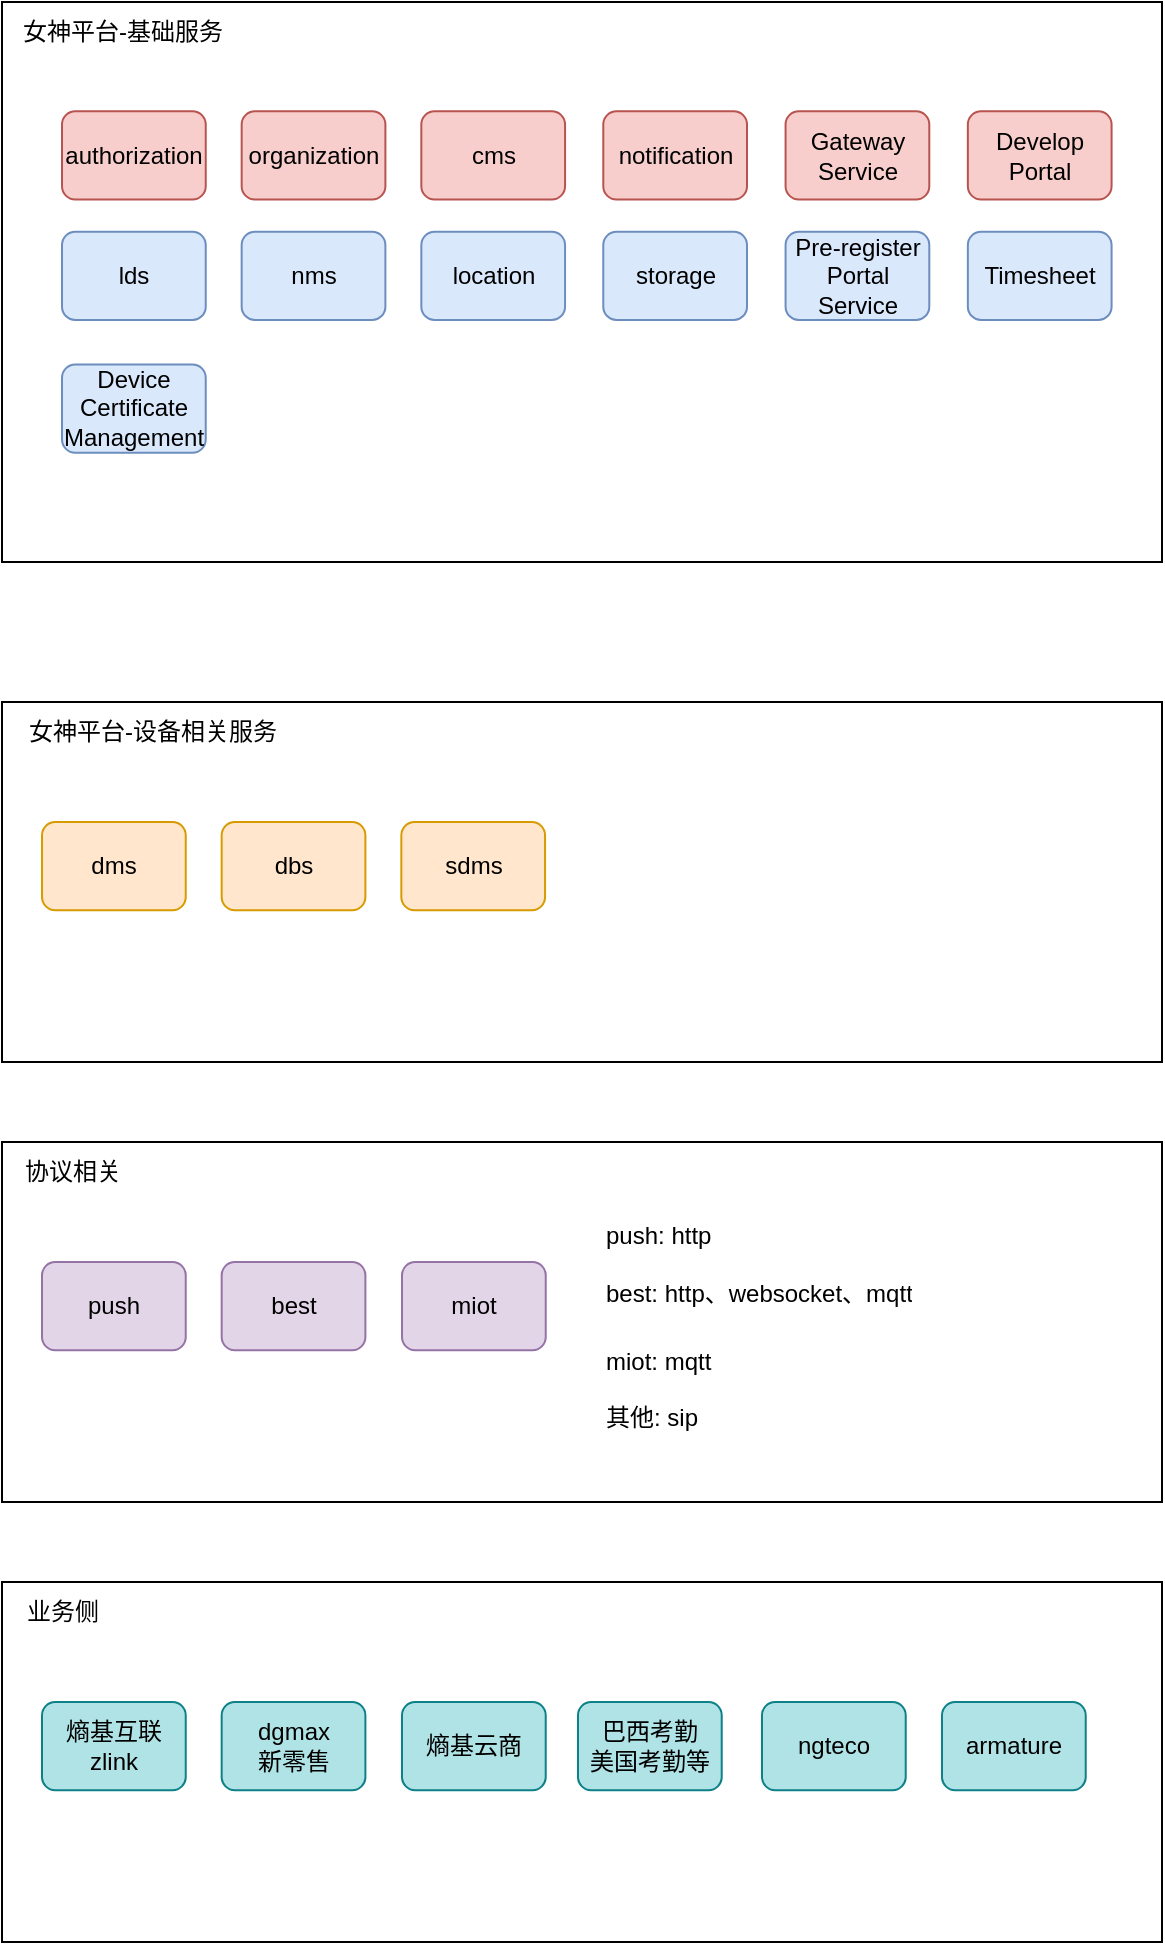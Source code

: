 <mxfile version="26.0.5">
  <diagram name="第 1 页" id="KgzwI31-3PYwTTHBe7HM">
    <mxGraphModel dx="794" dy="587" grid="1" gridSize="10" guides="1" tooltips="1" connect="1" arrows="1" fold="1" page="1" pageScale="1" pageWidth="827" pageHeight="1169" math="0" shadow="0">
      <root>
        <mxCell id="0" />
        <mxCell id="1" parent="0" />
        <mxCell id="RfGJbgL4CRtYobNIMYtS-4" value="" style="group" vertex="1" connectable="0" parent="1">
          <mxGeometry x="90" y="30" width="580" height="280" as="geometry" />
        </mxCell>
        <mxCell id="RfGJbgL4CRtYobNIMYtS-2" value="" style="rounded=0;whiteSpace=wrap;html=1;" vertex="1" parent="RfGJbgL4CRtYobNIMYtS-4">
          <mxGeometry width="580" height="280.0" as="geometry" />
        </mxCell>
        <mxCell id="RfGJbgL4CRtYobNIMYtS-3" value="女神平台-基础服务" style="text;html=1;align=center;verticalAlign=middle;resizable=0;points=[];autosize=1;strokeColor=none;fillColor=none;" vertex="1" parent="RfGJbgL4CRtYobNIMYtS-4">
          <mxGeometry width="120" height="30" as="geometry" />
        </mxCell>
        <mxCell id="RfGJbgL4CRtYobNIMYtS-6" value="authorization" style="rounded=1;whiteSpace=wrap;html=1;fillColor=#f8cecc;strokeColor=#b85450;" vertex="1" parent="RfGJbgL4CRtYobNIMYtS-4">
          <mxGeometry x="30.003" y="54.615" width="71.865" height="44.115" as="geometry" />
        </mxCell>
        <mxCell id="RfGJbgL4CRtYobNIMYtS-7" value="organiz&lt;span style=&quot;background-color: transparent; color: light-dark(rgb(0, 0, 0), rgb(255, 255, 255));&quot;&gt;ation&lt;/span&gt;" style="rounded=1;whiteSpace=wrap;html=1;fillColor=#f8cecc;strokeColor=#b85450;" vertex="1" parent="RfGJbgL4CRtYobNIMYtS-4">
          <mxGeometry x="119.835" y="54.615" width="71.865" height="44.115" as="geometry" />
        </mxCell>
        <mxCell id="RfGJbgL4CRtYobNIMYtS-8" value="cms" style="rounded=1;whiteSpace=wrap;html=1;fillColor=#f8cecc;strokeColor=#b85450;" vertex="1" parent="RfGJbgL4CRtYobNIMYtS-4">
          <mxGeometry x="209.666" y="54.615" width="71.865" height="44.115" as="geometry" />
        </mxCell>
        <mxCell id="RfGJbgL4CRtYobNIMYtS-9" value="storage" style="rounded=1;whiteSpace=wrap;html=1;fillColor=#dae8fc;strokeColor=#6c8ebf;" vertex="1" parent="RfGJbgL4CRtYobNIMYtS-4">
          <mxGeometry x="300.641" y="114.859" width="71.865" height="44.115" as="geometry" />
        </mxCell>
        <mxCell id="RfGJbgL4CRtYobNIMYtS-10" value="location" style="rounded=1;whiteSpace=wrap;html=1;fillColor=#dae8fc;strokeColor=#6c8ebf;" vertex="1" parent="RfGJbgL4CRtYobNIMYtS-4">
          <mxGeometry x="209.667" y="114.859" width="71.865" height="44.115" as="geometry" />
        </mxCell>
        <mxCell id="RfGJbgL4CRtYobNIMYtS-11" value="lds" style="rounded=1;whiteSpace=wrap;html=1;fillColor=#dae8fc;strokeColor=#6c8ebf;" vertex="1" parent="RfGJbgL4CRtYobNIMYtS-4">
          <mxGeometry x="30.005" y="114.859" width="71.865" height="44.115" as="geometry" />
        </mxCell>
        <mxCell id="RfGJbgL4CRtYobNIMYtS-12" value="nms" style="rounded=1;whiteSpace=wrap;html=1;fillColor=#dae8fc;strokeColor=#6c8ebf;" vertex="1" parent="RfGJbgL4CRtYobNIMYtS-4">
          <mxGeometry x="119.83" y="114.859" width="71.865" height="44.115" as="geometry" />
        </mxCell>
        <mxCell id="RfGJbgL4CRtYobNIMYtS-23" value="notification" style="rounded=1;whiteSpace=wrap;html=1;fillColor=#f8cecc;strokeColor=#b85450;" vertex="1" parent="RfGJbgL4CRtYobNIMYtS-4">
          <mxGeometry x="300.641" y="54.615" width="71.865" height="44.115" as="geometry" />
        </mxCell>
        <mxCell id="RfGJbgL4CRtYobNIMYtS-24" value="Pre-register Portal Service" style="rounded=1;whiteSpace=wrap;html=1;fillColor=#dae8fc;strokeColor=#6c8ebf;" vertex="1" parent="RfGJbgL4CRtYobNIMYtS-4">
          <mxGeometry x="391.784" y="114.859" width="71.865" height="44.115" as="geometry" />
        </mxCell>
        <mxCell id="RfGJbgL4CRtYobNIMYtS-25" value="Timesheet" style="rounded=1;whiteSpace=wrap;html=1;fillColor=#dae8fc;strokeColor=#6c8ebf;" vertex="1" parent="RfGJbgL4CRtYobNIMYtS-4">
          <mxGeometry x="482.927" y="114.859" width="71.865" height="44.115" as="geometry" />
        </mxCell>
        <mxCell id="RfGJbgL4CRtYobNIMYtS-26" value="Gateway Service" style="rounded=1;whiteSpace=wrap;html=1;fillColor=#f8cecc;strokeColor=#b85450;" vertex="1" parent="RfGJbgL4CRtYobNIMYtS-4">
          <mxGeometry x="391.784" y="54.615" width="71.865" height="44.115" as="geometry" />
        </mxCell>
        <mxCell id="RfGJbgL4CRtYobNIMYtS-27" value="Develop Portal" style="rounded=1;whiteSpace=wrap;html=1;fillColor=#f8cecc;strokeColor=#b85450;" vertex="1" parent="RfGJbgL4CRtYobNIMYtS-4">
          <mxGeometry x="482.927" y="54.615" width="71.865" height="44.115" as="geometry" />
        </mxCell>
        <mxCell id="RfGJbgL4CRtYobNIMYtS-29" value="Device Certificate Management" style="rounded=1;whiteSpace=wrap;html=1;fillColor=#dae8fc;strokeColor=#6c8ebf;" vertex="1" parent="RfGJbgL4CRtYobNIMYtS-4">
          <mxGeometry x="30.005" y="181.269" width="71.865" height="44.115" as="geometry" />
        </mxCell>
        <mxCell id="RfGJbgL4CRtYobNIMYtS-40" value="" style="group" vertex="1" connectable="0" parent="1">
          <mxGeometry x="90" y="380" width="580" height="180" as="geometry" />
        </mxCell>
        <mxCell id="RfGJbgL4CRtYobNIMYtS-41" value="" style="rounded=0;whiteSpace=wrap;html=1;" vertex="1" parent="RfGJbgL4CRtYobNIMYtS-40">
          <mxGeometry width="580" height="180.0" as="geometry" />
        </mxCell>
        <mxCell id="RfGJbgL4CRtYobNIMYtS-42" value="女神平台-设备相关服务" style="text;html=1;align=center;verticalAlign=middle;resizable=0;points=[];autosize=1;strokeColor=none;fillColor=none;" vertex="1" parent="RfGJbgL4CRtYobNIMYtS-40">
          <mxGeometry width="150" height="30" as="geometry" />
        </mxCell>
        <mxCell id="RfGJbgL4CRtYobNIMYtS-43" value="dms" style="rounded=1;whiteSpace=wrap;html=1;fillColor=#ffe6cc;strokeColor=#d79b00;" vertex="1" parent="RfGJbgL4CRtYobNIMYtS-40">
          <mxGeometry x="20.003" y="59.995" width="71.865" height="44.115" as="geometry" />
        </mxCell>
        <mxCell id="RfGJbgL4CRtYobNIMYtS-44" value="dbs" style="rounded=1;whiteSpace=wrap;html=1;fillColor=#ffe6cc;strokeColor=#d79b00;" vertex="1" parent="RfGJbgL4CRtYobNIMYtS-40">
          <mxGeometry x="109.835" y="59.995" width="71.865" height="44.115" as="geometry" />
        </mxCell>
        <mxCell id="RfGJbgL4CRtYobNIMYtS-45" value="sdms" style="rounded=1;whiteSpace=wrap;html=1;fillColor=#ffe6cc;strokeColor=#d79b00;" vertex="1" parent="RfGJbgL4CRtYobNIMYtS-40">
          <mxGeometry x="199.666" y="59.995" width="71.865" height="44.115" as="geometry" />
        </mxCell>
        <mxCell id="RfGJbgL4CRtYobNIMYtS-56" value="" style="group" vertex="1" connectable="0" parent="1">
          <mxGeometry x="90" y="600" width="580" height="180" as="geometry" />
        </mxCell>
        <mxCell id="RfGJbgL4CRtYobNIMYtS-57" value="" style="rounded=0;whiteSpace=wrap;html=1;" vertex="1" parent="RfGJbgL4CRtYobNIMYtS-56">
          <mxGeometry width="580" height="180.0" as="geometry" />
        </mxCell>
        <mxCell id="RfGJbgL4CRtYobNIMYtS-58" value="协议相关" style="text;html=1;align=center;verticalAlign=middle;resizable=0;points=[];autosize=1;strokeColor=none;fillColor=none;" vertex="1" parent="RfGJbgL4CRtYobNIMYtS-56">
          <mxGeometry width="70" height="30" as="geometry" />
        </mxCell>
        <mxCell id="RfGJbgL4CRtYobNIMYtS-59" value="push" style="rounded=1;whiteSpace=wrap;html=1;fillColor=#e1d5e7;strokeColor=#9673a6;" vertex="1" parent="RfGJbgL4CRtYobNIMYtS-56">
          <mxGeometry x="20.003" y="59.995" width="71.865" height="44.115" as="geometry" />
        </mxCell>
        <mxCell id="RfGJbgL4CRtYobNIMYtS-60" value="best" style="rounded=1;whiteSpace=wrap;html=1;fillColor=#e1d5e7;strokeColor=#9673a6;" vertex="1" parent="RfGJbgL4CRtYobNIMYtS-56">
          <mxGeometry x="109.835" y="59.995" width="71.865" height="44.115" as="geometry" />
        </mxCell>
        <mxCell id="RfGJbgL4CRtYobNIMYtS-62" value="miot" style="rounded=1;whiteSpace=wrap;html=1;fillColor=#e1d5e7;strokeColor=#9673a6;" vertex="1" parent="RfGJbgL4CRtYobNIMYtS-56">
          <mxGeometry x="200.003" y="59.995" width="71.865" height="44.115" as="geometry" />
        </mxCell>
        <mxCell id="RfGJbgL4CRtYobNIMYtS-63" value="&lt;h1 style=&quot;margin-top: 0px;&quot;&gt;&lt;span style=&quot;background-color: transparent; color: light-dark(rgb(0, 0, 0), rgb(255, 255, 255)); font-size: 12px; font-weight: normal;&quot;&gt;push: http&lt;br&gt;&lt;/span&gt;&lt;span style=&quot;background-color: transparent; color: light-dark(rgb(0, 0, 0), rgb(255, 255, 255)); font-size: 12px; font-weight: normal;&quot;&gt;best: http、websocket、mqtt&lt;/span&gt;&lt;/h1&gt;&lt;div&gt;&lt;span style=&quot;background-color: transparent; font-weight: normal; font-size: 12px; color: light-dark(rgb(0, 0, 0), rgb(255, 255, 255));&quot;&gt;miot: mqtt&lt;br&gt;&lt;br&gt;其他: sip&lt;br&gt;&lt;br&gt;&lt;br&gt;&lt;/span&gt;&lt;/div&gt;&lt;div style=&quot;&quot;&gt;&lt;span style=&quot;background-color: transparent; color: light-dark(rgb(0, 0, 0), rgb(255, 255, 255)); font-size: 12px; font-weight: normal;&quot;&gt;&lt;br&gt;&lt;/span&gt;&lt;/div&gt;" style="text;html=1;whiteSpace=wrap;overflow=hidden;rounded=0;" vertex="1" parent="RfGJbgL4CRtYobNIMYtS-56">
          <mxGeometry x="300" y="22" width="200" height="120" as="geometry" />
        </mxCell>
        <mxCell id="RfGJbgL4CRtYobNIMYtS-64" value="armature" style="group" vertex="1" connectable="0" parent="1">
          <mxGeometry x="90" y="820" width="580" height="180" as="geometry" />
        </mxCell>
        <mxCell id="RfGJbgL4CRtYobNIMYtS-65" value="" style="rounded=0;whiteSpace=wrap;html=1;" vertex="1" parent="RfGJbgL4CRtYobNIMYtS-64">
          <mxGeometry width="580" height="180.0" as="geometry" />
        </mxCell>
        <mxCell id="RfGJbgL4CRtYobNIMYtS-66" value="业务侧" style="text;html=1;align=center;verticalAlign=middle;resizable=0;points=[];autosize=1;strokeColor=none;fillColor=none;" vertex="1" parent="RfGJbgL4CRtYobNIMYtS-64">
          <mxGeometry width="60" height="30" as="geometry" />
        </mxCell>
        <mxCell id="RfGJbgL4CRtYobNIMYtS-67" value="熵基互联&lt;br&gt;zlink" style="rounded=1;whiteSpace=wrap;html=1;fillColor=#b0e3e6;strokeColor=#0e8088;" vertex="1" parent="RfGJbgL4CRtYobNIMYtS-64">
          <mxGeometry x="20.003" y="59.995" width="71.865" height="44.115" as="geometry" />
        </mxCell>
        <mxCell id="RfGJbgL4CRtYobNIMYtS-68" value="dgmax&lt;br&gt;新零售" style="rounded=1;whiteSpace=wrap;html=1;fillColor=#b0e3e6;strokeColor=#0e8088;" vertex="1" parent="RfGJbgL4CRtYobNIMYtS-64">
          <mxGeometry x="109.835" y="59.995" width="71.865" height="44.115" as="geometry" />
        </mxCell>
        <mxCell id="RfGJbgL4CRtYobNIMYtS-69" value="ngteco" style="rounded=1;whiteSpace=wrap;html=1;fillColor=#b0e3e6;strokeColor=#0e8088;" vertex="1" parent="RfGJbgL4CRtYobNIMYtS-64">
          <mxGeometry x="379.996" y="59.995" width="71.865" height="44.115" as="geometry" />
        </mxCell>
        <mxCell id="RfGJbgL4CRtYobNIMYtS-72" value="巴西考勤&lt;br&gt;美国考勤等" style="rounded=1;whiteSpace=wrap;html=1;fillColor=#b0e3e6;strokeColor=#0e8088;" vertex="1" parent="RfGJbgL4CRtYobNIMYtS-64">
          <mxGeometry x="287.996" y="59.995" width="71.865" height="44.115" as="geometry" />
        </mxCell>
        <mxCell id="RfGJbgL4CRtYobNIMYtS-74" value="熵基云商" style="rounded=1;whiteSpace=wrap;html=1;fillColor=#b0e3e6;strokeColor=#0e8088;" vertex="1" parent="RfGJbgL4CRtYobNIMYtS-64">
          <mxGeometry x="199.996" y="59.995" width="71.865" height="44.115" as="geometry" />
        </mxCell>
        <mxCell id="RfGJbgL4CRtYobNIMYtS-75" value="armature" style="rounded=1;whiteSpace=wrap;html=1;fillColor=#b0e3e6;strokeColor=#0e8088;" vertex="1" parent="RfGJbgL4CRtYobNIMYtS-64">
          <mxGeometry x="469.996" y="59.995" width="71.865" height="44.115" as="geometry" />
        </mxCell>
      </root>
    </mxGraphModel>
  </diagram>
</mxfile>
